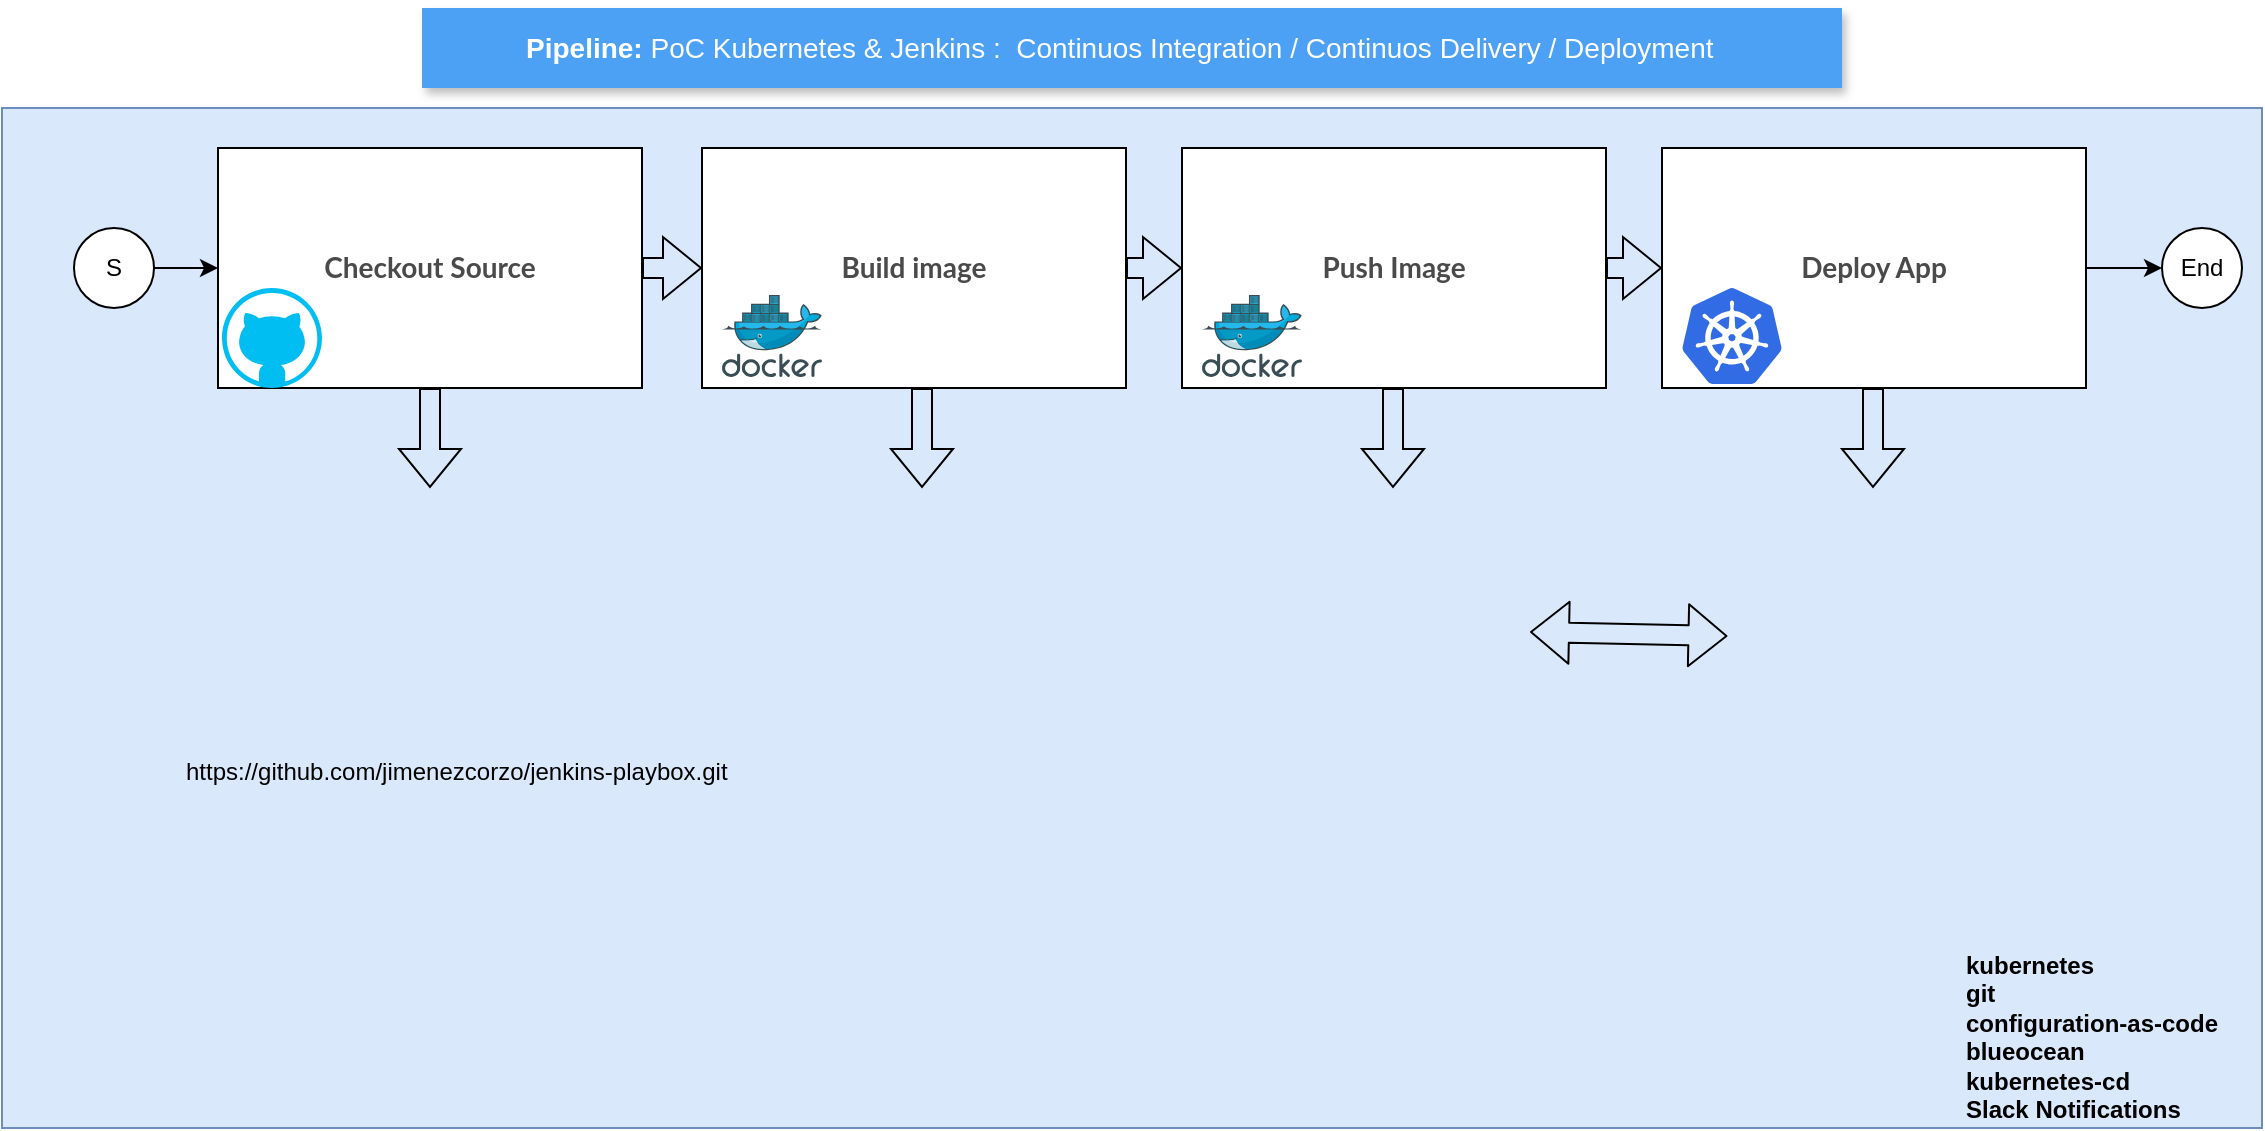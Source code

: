 <mxfile version="13.6.6" type="github">
  <diagram id="GNU3i8hCxYjH3E0Nk9u4" name="Page-1">
    <mxGraphModel dx="2522" dy="741" grid="1" gridSize="10" guides="1" tooltips="1" connect="1" arrows="1" fold="1" page="1" pageScale="1" pageWidth="1100" pageHeight="850" math="0" shadow="0">
      <root>
        <mxCell id="0" />
        <mxCell id="1" parent="0" />
        <mxCell id="pvH52jMwIwCaczwJxy_N-38" value="" style="rounded=0;whiteSpace=wrap;html=1;fillColor=#dae8fc;strokeColor=#6c8ebf;" parent="1" vertex="1">
          <mxGeometry x="-30" y="60" width="1130" height="510" as="geometry" />
        </mxCell>
        <mxCell id="pvH52jMwIwCaczwJxy_N-4" value="&lt;span style=&quot;color: rgb(74 , 74 , 74) ; font-family: &amp;#34;latolatinweb&amp;#34; , &amp;#34;lato&amp;#34; , &amp;#34;helvetica neue&amp;#34; , &amp;#34;helvetica&amp;#34; , &amp;#34;arial&amp;#34; , sans-serif ; font-size: 14px ; background-color: rgb(255 , 255 , 255)&quot;&gt;&lt;b&gt;Checkout Source&lt;/b&gt;&lt;/span&gt;" style="rounded=0;whiteSpace=wrap;html=1;" parent="1" vertex="1">
          <mxGeometry x="78" y="80" width="212" height="120" as="geometry" />
        </mxCell>
        <mxCell id="pvH52jMwIwCaczwJxy_N-1" value="" style="shape=image;html=1;verticalAlign=top;verticalLabelPosition=bottom;labelBackgroundColor=#ffffff;imageAspect=0;aspect=fixed;image=https://cdn4.iconfinder.com/data/icons/logos-brands-5/24/jenkins-128.png" parent="1" vertex="1">
          <mxGeometry x="60" y="425" width="128" height="128" as="geometry" />
        </mxCell>
        <mxCell id="pvH52jMwIwCaczwJxy_N-2" value="" style="verticalLabelPosition=bottom;html=1;verticalAlign=top;align=center;strokeColor=none;fillColor=#00BEF2;shape=mxgraph.azure.github_code;pointerEvents=1;" parent="1" vertex="1">
          <mxGeometry x="80" y="150" width="50" height="50" as="geometry" />
        </mxCell>
        <mxCell id="pvH52jMwIwCaczwJxy_N-3" value="" style="shape=image;html=1;verticalAlign=top;verticalLabelPosition=bottom;labelBackgroundColor=#ffffff;imageAspect=0;aspect=fixed;image=https://cdn4.iconfinder.com/data/icons/social-icons-16/512/GitHub_alt-128.png" parent="1" vertex="1">
          <mxGeometry x="120" y="250" width="128" height="128" as="geometry" />
        </mxCell>
        <mxCell id="pvH52jMwIwCaczwJxy_N-8" style="edgeStyle=orthogonalEdgeStyle;shape=flexArrow;rounded=0;orthogonalLoop=1;jettySize=auto;html=1;exitX=1;exitY=0.5;exitDx=0;exitDy=0;entryX=0;entryY=0.5;entryDx=0;entryDy=0;" parent="1" source="pvH52jMwIwCaczwJxy_N-4" target="pvH52jMwIwCaczwJxy_N-5" edge="1">
          <mxGeometry relative="1" as="geometry" />
        </mxCell>
        <mxCell id="pvH52jMwIwCaczwJxy_N-20" style="edgeStyle=orthogonalEdgeStyle;shape=flexArrow;rounded=0;orthogonalLoop=1;jettySize=auto;html=1;exitX=0.5;exitY=1;exitDx=0;exitDy=0;fontStyle=1" parent="1" source="pvH52jMwIwCaczwJxy_N-4" target="pvH52jMwIwCaczwJxy_N-3" edge="1">
          <mxGeometry relative="1" as="geometry" />
        </mxCell>
        <mxCell id="pvH52jMwIwCaczwJxy_N-10" style="edgeStyle=orthogonalEdgeStyle;shape=flexArrow;rounded=0;orthogonalLoop=1;jettySize=auto;html=1;exitX=1;exitY=0.5;exitDx=0;exitDy=0;entryX=0;entryY=0.5;entryDx=0;entryDy=0;" parent="1" source="pvH52jMwIwCaczwJxy_N-5" target="pvH52jMwIwCaczwJxy_N-6" edge="1">
          <mxGeometry relative="1" as="geometry" />
        </mxCell>
        <mxCell id="pvH52jMwIwCaczwJxy_N-5" value="&lt;span style=&quot;color: rgb(74 , 74 , 74) ; font-family: &amp;#34;latolatinweb&amp;#34; , &amp;#34;lato&amp;#34; , &amp;#34;helvetica neue&amp;#34; , &amp;#34;helvetica&amp;#34; , &amp;#34;arial&amp;#34; , sans-serif ; font-size: 14px ; background-color: rgb(255 , 255 , 255)&quot;&gt;&lt;b&gt;Build image&lt;/b&gt;&lt;/span&gt;" style="rounded=0;whiteSpace=wrap;html=1;" parent="1" vertex="1">
          <mxGeometry x="320" y="80" width="212" height="120" as="geometry" />
        </mxCell>
        <mxCell id="pvH52jMwIwCaczwJxy_N-11" style="edgeStyle=orthogonalEdgeStyle;shape=flexArrow;rounded=0;orthogonalLoop=1;jettySize=auto;html=1;exitX=1;exitY=0.5;exitDx=0;exitDy=0;entryX=0;entryY=0.5;entryDx=0;entryDy=0;" parent="1" source="pvH52jMwIwCaczwJxy_N-6" edge="1">
          <mxGeometry relative="1" as="geometry">
            <mxPoint x="800" y="140" as="targetPoint" />
          </mxGeometry>
        </mxCell>
        <mxCell id="pvH52jMwIwCaczwJxy_N-6" value="&lt;span style=&quot;color: rgb(74 , 74 , 74) ; font-family: &amp;#34;latolatinweb&amp;#34; , &amp;#34;lato&amp;#34; , &amp;#34;helvetica neue&amp;#34; , &amp;#34;helvetica&amp;#34; , &amp;#34;arial&amp;#34; , sans-serif ; font-size: 14px ; background-color: rgb(255 , 255 , 255)&quot;&gt;&lt;b&gt;Push Image&lt;/b&gt;&lt;/span&gt;" style="rounded=0;whiteSpace=wrap;html=1;" parent="1" vertex="1">
          <mxGeometry x="560" y="80" width="212" height="120" as="geometry" />
        </mxCell>
        <mxCell id="pvH52jMwIwCaczwJxy_N-16" style="edgeStyle=orthogonalEdgeStyle;rounded=0;orthogonalLoop=1;jettySize=auto;html=1;exitX=1;exitY=0.5;exitDx=0;exitDy=0;entryX=0;entryY=0.5;entryDx=0;entryDy=0;" parent="1" source="pvH52jMwIwCaczwJxy_N-12" target="pvH52jMwIwCaczwJxy_N-4" edge="1">
          <mxGeometry relative="1" as="geometry" />
        </mxCell>
        <mxCell id="pvH52jMwIwCaczwJxy_N-12" value="S" style="ellipse;whiteSpace=wrap;html=1;aspect=fixed;" parent="1" vertex="1">
          <mxGeometry x="6" y="120" width="40" height="40" as="geometry" />
        </mxCell>
        <mxCell id="pvH52jMwIwCaczwJxy_N-13" value="End" style="ellipse;whiteSpace=wrap;html=1;aspect=fixed;" parent="1" vertex="1">
          <mxGeometry x="1050" y="120" width="40" height="40" as="geometry" />
        </mxCell>
        <mxCell id="pvH52jMwIwCaczwJxy_N-17" style="edgeStyle=orthogonalEdgeStyle;rounded=0;orthogonalLoop=1;jettySize=auto;html=1;exitX=1;exitY=0.5;exitDx=0;exitDy=0;entryX=0;entryY=0.5;entryDx=0;entryDy=0;" parent="1" target="pvH52jMwIwCaczwJxy_N-13" edge="1">
          <mxGeometry relative="1" as="geometry">
            <mxPoint x="1012" y="140" as="sourcePoint" />
            <mxPoint x="1030" y="260" as="targetPoint" />
          </mxGeometry>
        </mxCell>
        <UserObject label="https://github.com/jimenezcorzo/jenkins-playbox.git" link="https://github.com/jimenezcorzo/jenkins-playbox.git" id="pvH52jMwIwCaczwJxy_N-21">
          <mxCell style="text;whiteSpace=wrap;html=1;" parent="1" vertex="1">
            <mxGeometry x="60" y="378" width="300" height="30" as="geometry" />
          </mxCell>
        </UserObject>
        <mxCell id="pvH52jMwIwCaczwJxy_N-22" value="&lt;b&gt;Pipeline:&lt;/b&gt; PoC Kubernetes &amp;amp; Jenkins :&amp;nbsp; Continuos Integration / Continuos Delivery / Deployment" style="fillColor=#4DA1F5;strokeColor=none;shadow=1;gradientColor=none;fontSize=14;align=left;spacingLeft=50;fontColor=#ffffff;html=1;" parent="1" vertex="1">
          <mxGeometry x="180" y="10" width="710" height="40" as="geometry" />
        </mxCell>
        <mxCell id="pvH52jMwIwCaczwJxy_N-23" value="&lt;span style=&quot;color: rgb(74 , 74 , 74) ; font-family: &amp;#34;latolatinweb&amp;#34; , &amp;#34;lato&amp;#34; , &amp;#34;helvetica neue&amp;#34; , &amp;#34;helvetica&amp;#34; , &amp;#34;arial&amp;#34; , sans-serif ; font-size: 14px ; background-color: rgb(255 , 255 , 255)&quot;&gt;&lt;b&gt;Deploy App&lt;/b&gt;&lt;/span&gt;" style="rounded=0;whiteSpace=wrap;html=1;" parent="1" vertex="1">
          <mxGeometry x="800" y="80" width="212" height="120" as="geometry" />
        </mxCell>
        <mxCell id="pvH52jMwIwCaczwJxy_N-25" value="" style="aspect=fixed;html=1;points=[];align=center;image;fontSize=12;image=img/lib/mscae/Kubernetes.svg;" parent="1" vertex="1">
          <mxGeometry x="810" y="150" width="50" height="48" as="geometry" />
        </mxCell>
        <mxCell id="pvH52jMwIwCaczwJxy_N-26" value="" style="shape=image;html=1;verticalAlign=top;verticalLabelPosition=bottom;labelBackgroundColor=#ffffff;imageAspect=0;aspect=fixed;image=https://cdn4.iconfinder.com/data/icons/logos-and-brands/512/97_Docker_logo_logos-128.png" parent="1" vertex="1">
          <mxGeometry x="640" y="275" width="78" height="78" as="geometry" />
        </mxCell>
        <mxCell id="pvH52jMwIwCaczwJxy_N-27" value="" style="aspect=fixed;html=1;points=[];align=center;image;fontSize=12;image=img/lib/mscae/Docker.svg;" parent="1" vertex="1">
          <mxGeometry x="330" y="153.5" width="50" height="41" as="geometry" />
        </mxCell>
        <mxCell id="pvH52jMwIwCaczwJxy_N-28" value="" style="shape=image;html=1;verticalAlign=top;verticalLabelPosition=bottom;labelBackgroundColor=#ffffff;imageAspect=0;aspect=fixed;image=https://cdn4.iconfinder.com/data/icons/logos-brands-5/24/jenkins-128.png" parent="1" vertex="1">
          <mxGeometry x="382" y="270" width="88" height="88" as="geometry" />
        </mxCell>
        <mxCell id="pvH52jMwIwCaczwJxy_N-29" style="edgeStyle=orthogonalEdgeStyle;shape=flexArrow;rounded=0;orthogonalLoop=1;jettySize=auto;html=1;exitX=0.5;exitY=1;exitDx=0;exitDy=0;" parent="1" edge="1">
          <mxGeometry relative="1" as="geometry">
            <mxPoint x="430" y="200" as="sourcePoint" />
            <mxPoint x="430" y="250" as="targetPoint" />
          </mxGeometry>
        </mxCell>
        <mxCell id="pvH52jMwIwCaczwJxy_N-30" value="" style="shape=image;html=1;verticalAlign=top;verticalLabelPosition=bottom;labelBackgroundColor=#ffffff;imageAspect=0;aspect=fixed;image=https://cdn0.iconfinder.com/data/icons/flat-round-system/512/android-128.png" parent="1" vertex="1">
          <mxGeometry x="471" y="329" width="31" height="31" as="geometry" />
        </mxCell>
        <mxCell id="pvH52jMwIwCaczwJxy_N-31" value="" style="shape=image;html=1;verticalAlign=top;verticalLabelPosition=bottom;labelBackgroundColor=#ffffff;imageAspect=0;aspect=fixed;image=https://cdn4.iconfinder.com/data/icons/logos-brands-5/24/kubernetes-128.png" parent="1" vertex="1">
          <mxGeometry x="857" y="270" width="98" height="98" as="geometry" />
        </mxCell>
        <mxCell id="pvH52jMwIwCaczwJxy_N-32" style="edgeStyle=orthogonalEdgeStyle;shape=flexArrow;rounded=0;orthogonalLoop=1;jettySize=auto;html=1;exitX=0.5;exitY=1;exitDx=0;exitDy=0;" parent="1" edge="1">
          <mxGeometry relative="1" as="geometry">
            <mxPoint x="665.5" y="200" as="sourcePoint" />
            <mxPoint x="665.5" y="250" as="targetPoint" />
          </mxGeometry>
        </mxCell>
        <mxCell id="pvH52jMwIwCaczwJxy_N-33" style="edgeStyle=orthogonalEdgeStyle;shape=flexArrow;rounded=0;orthogonalLoop=1;jettySize=auto;html=1;exitX=0.5;exitY=1;exitDx=0;exitDy=0;" parent="1" edge="1">
          <mxGeometry relative="1" as="geometry">
            <mxPoint x="905.5" y="200" as="sourcePoint" />
            <mxPoint x="905.5" y="250" as="targetPoint" />
          </mxGeometry>
        </mxCell>
        <mxCell id="pvH52jMwIwCaczwJxy_N-35" value="" style="aspect=fixed;html=1;points=[];align=center;image;fontSize=12;image=img/lib/mscae/Docker.svg;" parent="1" vertex="1">
          <mxGeometry x="570" y="153.5" width="50" height="41" as="geometry" />
        </mxCell>
        <mxCell id="pvH52jMwIwCaczwJxy_N-42" value="" style="shape=flexArrow;endArrow=classic;startArrow=classic;html=1;entryX=0.698;entryY=0.651;entryDx=0;entryDy=0;entryPerimeter=0;" parent="1" edge="1">
          <mxGeometry width="50" height="50" relative="1" as="geometry">
            <mxPoint x="734" y="322" as="sourcePoint" />
            <mxPoint x="832.74" y="324.01" as="targetPoint" />
          </mxGeometry>
        </mxCell>
        <mxCell id="pvH52jMwIwCaczwJxy_N-44" value="kubernetes&lt;br&gt;git&lt;br&gt;configuration-as-code&lt;br&gt;blueocean&lt;br&gt;kubernetes-cd&lt;br&gt;Slack Notifications" style="text;whiteSpace=wrap;html=1;fontStyle=1" parent="1" vertex="1">
          <mxGeometry x="950" y="475" width="140" height="90" as="geometry" />
        </mxCell>
        <mxCell id="pvH52jMwIwCaczwJxy_N-45" value="" style="shape=image;html=1;verticalAlign=top;verticalLabelPosition=bottom;labelBackgroundColor=#ffffff;imageAspect=0;aspect=fixed;image=https://cdn4.iconfinder.com/data/icons/multimedia-75/512/multimedia-50-128.png;fillColor=#CCFFCC;" parent="1" vertex="1">
          <mxGeometry x="860" y="480" width="90" height="90" as="geometry" />
        </mxCell>
        <mxCell id="5O3xBbN68PJSZWth-LiG-1" value="" style="shape=image;html=1;verticalAlign=top;verticalLabelPosition=bottom;labelBackgroundColor=#ffffff;imageAspect=0;aspect=fixed;image=https://cdn3.iconfinder.com/data/icons/logos-and-brands-adobe/512/306_Slack-128.png" vertex="1" parent="1">
          <mxGeometry x="260" y="164.5" width="30" height="30" as="geometry" />
        </mxCell>
        <mxCell id="5O3xBbN68PJSZWth-LiG-2" value="" style="shape=image;html=1;verticalAlign=top;verticalLabelPosition=bottom;labelBackgroundColor=#ffffff;imageAspect=0;aspect=fixed;image=https://cdn3.iconfinder.com/data/icons/logos-and-brands-adobe/512/306_Slack-128.png" vertex="1" parent="1">
          <mxGeometry x="502" y="164.5" width="30" height="30" as="geometry" />
        </mxCell>
        <mxCell id="5O3xBbN68PJSZWth-LiG-3" value="" style="shape=image;html=1;verticalAlign=top;verticalLabelPosition=bottom;labelBackgroundColor=#ffffff;imageAspect=0;aspect=fixed;image=https://cdn3.iconfinder.com/data/icons/logos-and-brands-adobe/512/306_Slack-128.png" vertex="1" parent="1">
          <mxGeometry x="740" y="168" width="30" height="30" as="geometry" />
        </mxCell>
        <mxCell id="5O3xBbN68PJSZWth-LiG-4" value="" style="shape=image;html=1;verticalAlign=top;verticalLabelPosition=bottom;labelBackgroundColor=#ffffff;imageAspect=0;aspect=fixed;image=https://cdn3.iconfinder.com/data/icons/logos-and-brands-adobe/512/306_Slack-128.png" vertex="1" parent="1">
          <mxGeometry x="980" y="168" width="30" height="30" as="geometry" />
        </mxCell>
        <mxCell id="FXCXVvDxTQtwc45PbP1s-115" value="Icons" style="" parent="0" />
      </root>
    </mxGraphModel>
  </diagram>
</mxfile>
